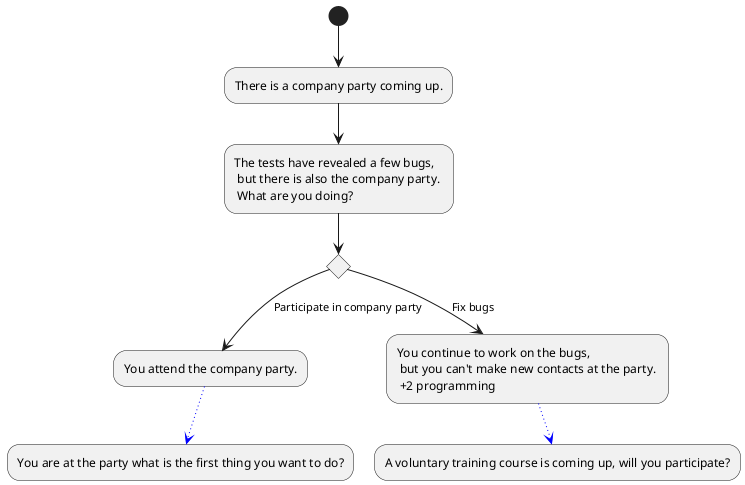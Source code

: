 @startuml
(*) --> "There is a company party coming up."
--> "The tests have revealed a few bugs, \n but there is also the company party. \n What are you doing?"
if " " then 
--> [Participate in company party] "You attend the company party."
-[#blue,dotted]-> "You are at the party what is the first thing you want to do?"
else 
--> [Fix bugs] "You continue to work on the bugs, \n but you can't make new contacts at the party. \n +2 programming"
-[#blue,dotted]-> "A voluntary training course is coming up, will you participate?"


@enduml
